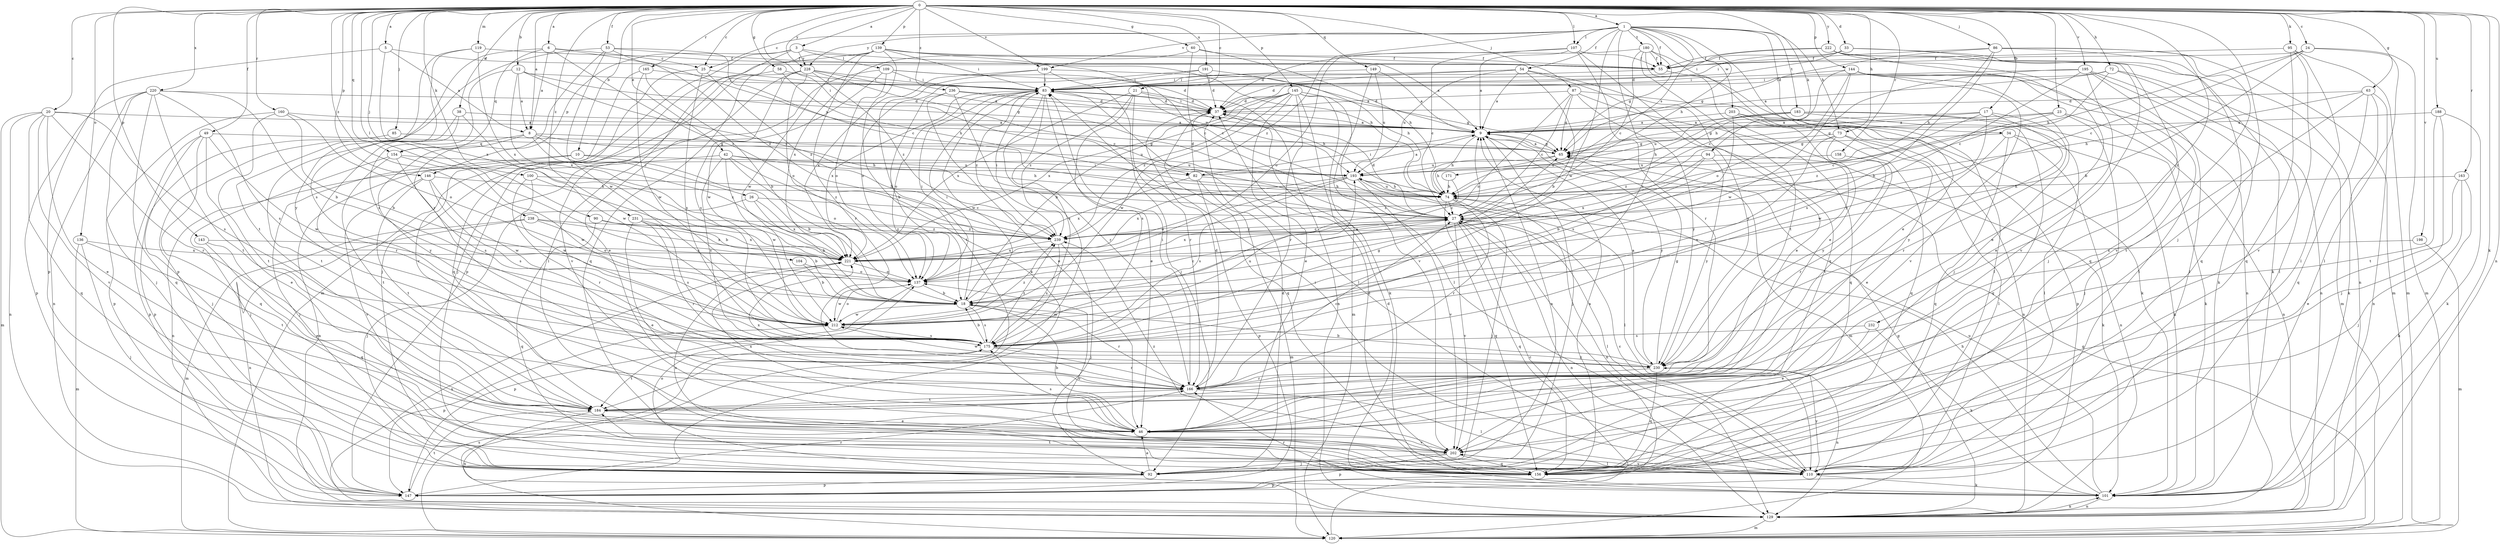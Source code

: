 strict digraph  {
0;
1;
3;
5;
6;
8;
9;
10;
12;
17;
18;
20;
21;
23;
24;
25;
26;
27;
33;
34;
37;
38;
42;
46;
49;
53;
54;
55;
58;
60;
63;
65;
72;
73;
74;
82;
83;
85;
86;
87;
90;
92;
94;
95;
100;
101;
104;
107;
109;
110;
119;
120;
129;
136;
137;
139;
143;
144;
145;
146;
147;
149;
154;
156;
158;
160;
163;
165;
166;
171;
175;
180;
183;
184;
188;
191;
193;
195;
198;
199;
202;
203;
212;
220;
221;
222;
228;
230;
231;
232;
236;
238;
239;
0 -> 1  [label=a];
0 -> 3  [label=a];
0 -> 5  [label=a];
0 -> 6  [label=a];
0 -> 8  [label=a];
0 -> 10  [label=b];
0 -> 12  [label=b];
0 -> 17  [label=b];
0 -> 20  [label=c];
0 -> 21  [label=c];
0 -> 23  [label=c];
0 -> 24  [label=c];
0 -> 25  [label=c];
0 -> 33  [label=d];
0 -> 38  [label=e];
0 -> 42  [label=e];
0 -> 49  [label=f];
0 -> 53  [label=f];
0 -> 58  [label=g];
0 -> 60  [label=g];
0 -> 63  [label=g];
0 -> 72  [label=h];
0 -> 73  [label=h];
0 -> 82  [label=i];
0 -> 85  [label=j];
0 -> 86  [label=j];
0 -> 87  [label=j];
0 -> 90  [label=j];
0 -> 92  [label=j];
0 -> 94  [label=k];
0 -> 95  [label=k];
0 -> 100  [label=k];
0 -> 101  [label=k];
0 -> 104  [label=l];
0 -> 107  [label=l];
0 -> 119  [label=m];
0 -> 129  [label=n];
0 -> 136  [label=o];
0 -> 139  [label=p];
0 -> 143  [label=p];
0 -> 144  [label=p];
0 -> 145  [label=p];
0 -> 146  [label=p];
0 -> 149  [label=q];
0 -> 154  [label=q];
0 -> 158  [label=r];
0 -> 160  [label=r];
0 -> 163  [label=r];
0 -> 165  [label=r];
0 -> 188  [label=u];
0 -> 191  [label=u];
0 -> 195  [label=v];
0 -> 198  [label=v];
0 -> 199  [label=v];
0 -> 220  [label=x];
0 -> 222  [label=y];
0 -> 228  [label=y];
0 -> 231  [label=z];
0 -> 232  [label=z];
0 -> 236  [label=z];
0 -> 238  [label=z];
1 -> 25  [label=c];
1 -> 34  [label=d];
1 -> 46  [label=e];
1 -> 54  [label=f];
1 -> 55  [label=f];
1 -> 73  [label=h];
1 -> 74  [label=h];
1 -> 107  [label=l];
1 -> 171  [label=s];
1 -> 175  [label=s];
1 -> 180  [label=t];
1 -> 183  [label=t];
1 -> 199  [label=v];
1 -> 203  [label=w];
1 -> 212  [label=w];
1 -> 228  [label=y];
1 -> 239  [label=z];
3 -> 74  [label=h];
3 -> 109  [label=l];
3 -> 110  [label=l];
3 -> 120  [label=m];
3 -> 146  [label=p];
3 -> 228  [label=y];
5 -> 8  [label=a];
5 -> 55  [label=f];
5 -> 147  [label=p];
5 -> 221  [label=x];
6 -> 8  [label=a];
6 -> 25  [label=c];
6 -> 154  [label=q];
6 -> 184  [label=t];
6 -> 193  [label=u];
6 -> 239  [label=z];
8 -> 26  [label=c];
8 -> 74  [label=h];
8 -> 154  [label=q];
8 -> 193  [label=u];
8 -> 221  [label=x];
8 -> 230  [label=y];
9 -> 65  [label=g];
9 -> 74  [label=h];
9 -> 82  [label=i];
9 -> 92  [label=j];
9 -> 120  [label=m];
9 -> 230  [label=y];
10 -> 18  [label=b];
10 -> 82  [label=i];
10 -> 92  [label=j];
10 -> 129  [label=n];
12 -> 8  [label=a];
12 -> 27  [label=c];
12 -> 65  [label=g];
12 -> 83  [label=i];
12 -> 175  [label=s];
12 -> 221  [label=x];
17 -> 9  [label=a];
17 -> 65  [label=g];
17 -> 166  [label=r];
17 -> 212  [label=w];
17 -> 230  [label=y];
17 -> 239  [label=z];
18 -> 27  [label=c];
18 -> 83  [label=i];
18 -> 166  [label=r];
18 -> 175  [label=s];
18 -> 212  [label=w];
20 -> 9  [label=a];
20 -> 46  [label=e];
20 -> 120  [label=m];
20 -> 129  [label=n];
20 -> 156  [label=q];
20 -> 166  [label=r];
20 -> 175  [label=s];
20 -> 202  [label=v];
21 -> 37  [label=d];
21 -> 129  [label=n];
21 -> 166  [label=r];
21 -> 175  [label=s];
21 -> 221  [label=x];
21 -> 239  [label=z];
23 -> 9  [label=a];
23 -> 27  [label=c];
23 -> 65  [label=g];
23 -> 92  [label=j];
23 -> 129  [label=n];
24 -> 18  [label=b];
24 -> 27  [label=c];
24 -> 55  [label=f];
24 -> 74  [label=h];
24 -> 110  [label=l];
24 -> 120  [label=m];
25 -> 83  [label=i];
25 -> 156  [label=q];
25 -> 175  [label=s];
25 -> 239  [label=z];
26 -> 18  [label=b];
26 -> 27  [label=c];
26 -> 92  [label=j];
26 -> 221  [label=x];
27 -> 37  [label=d];
27 -> 110  [label=l];
27 -> 129  [label=n];
27 -> 156  [label=q];
27 -> 202  [label=v];
27 -> 221  [label=x];
27 -> 239  [label=z];
33 -> 37  [label=d];
33 -> 55  [label=f];
33 -> 83  [label=i];
33 -> 101  [label=k];
33 -> 129  [label=n];
34 -> 65  [label=g];
34 -> 101  [label=k];
34 -> 129  [label=n];
34 -> 156  [label=q];
34 -> 184  [label=t];
37 -> 9  [label=a];
37 -> 83  [label=i];
37 -> 156  [label=q];
38 -> 9  [label=a];
38 -> 166  [label=r];
38 -> 184  [label=t];
38 -> 212  [label=w];
42 -> 74  [label=h];
42 -> 129  [label=n];
42 -> 137  [label=o];
42 -> 175  [label=s];
42 -> 193  [label=u];
42 -> 212  [label=w];
42 -> 239  [label=z];
46 -> 18  [label=b];
46 -> 175  [label=s];
46 -> 202  [label=v];
46 -> 221  [label=x];
49 -> 46  [label=e];
49 -> 65  [label=g];
49 -> 92  [label=j];
49 -> 147  [label=p];
49 -> 156  [label=q];
49 -> 212  [label=w];
53 -> 27  [label=c];
53 -> 55  [label=f];
53 -> 147  [label=p];
53 -> 212  [label=w];
53 -> 230  [label=y];
53 -> 239  [label=z];
54 -> 9  [label=a];
54 -> 18  [label=b];
54 -> 37  [label=d];
54 -> 46  [label=e];
54 -> 83  [label=i];
54 -> 193  [label=u];
54 -> 230  [label=y];
55 -> 83  [label=i];
55 -> 110  [label=l];
58 -> 74  [label=h];
58 -> 83  [label=i];
58 -> 202  [label=v];
60 -> 27  [label=c];
60 -> 55  [label=f];
60 -> 74  [label=h];
60 -> 221  [label=x];
63 -> 37  [label=d];
63 -> 74  [label=h];
63 -> 101  [label=k];
63 -> 129  [label=n];
63 -> 156  [label=q];
63 -> 184  [label=t];
65 -> 9  [label=a];
65 -> 74  [label=h];
65 -> 193  [label=u];
72 -> 9  [label=a];
72 -> 27  [label=c];
72 -> 83  [label=i];
72 -> 110  [label=l];
72 -> 120  [label=m];
73 -> 46  [label=e];
73 -> 65  [label=g];
73 -> 110  [label=l];
73 -> 175  [label=s];
73 -> 230  [label=y];
73 -> 239  [label=z];
74 -> 27  [label=c];
74 -> 92  [label=j];
74 -> 129  [label=n];
74 -> 156  [label=q];
74 -> 166  [label=r];
74 -> 193  [label=u];
82 -> 9  [label=a];
82 -> 37  [label=d];
82 -> 74  [label=h];
82 -> 120  [label=m];
82 -> 147  [label=p];
82 -> 221  [label=x];
83 -> 37  [label=d];
83 -> 46  [label=e];
83 -> 74  [label=h];
83 -> 110  [label=l];
83 -> 120  [label=m];
83 -> 137  [label=o];
83 -> 175  [label=s];
83 -> 212  [label=w];
83 -> 221  [label=x];
83 -> 239  [label=z];
85 -> 65  [label=g];
85 -> 147  [label=p];
86 -> 18  [label=b];
86 -> 55  [label=f];
86 -> 65  [label=g];
86 -> 74  [label=h];
86 -> 120  [label=m];
86 -> 156  [label=q];
86 -> 202  [label=v];
87 -> 27  [label=c];
87 -> 37  [label=d];
87 -> 65  [label=g];
87 -> 101  [label=k];
87 -> 137  [label=o];
87 -> 156  [label=q];
87 -> 230  [label=y];
90 -> 18  [label=b];
90 -> 156  [label=q];
90 -> 239  [label=z];
92 -> 9  [label=a];
92 -> 37  [label=d];
92 -> 46  [label=e];
92 -> 137  [label=o];
92 -> 147  [label=p];
94 -> 18  [label=b];
94 -> 101  [label=k];
94 -> 193  [label=u];
94 -> 221  [label=x];
94 -> 230  [label=y];
95 -> 55  [label=f];
95 -> 110  [label=l];
95 -> 120  [label=m];
95 -> 156  [label=q];
95 -> 202  [label=v];
100 -> 18  [label=b];
100 -> 74  [label=h];
100 -> 166  [label=r];
100 -> 212  [label=w];
101 -> 37  [label=d];
101 -> 74  [label=h];
101 -> 129  [label=n];
101 -> 166  [label=r];
101 -> 193  [label=u];
104 -> 18  [label=b];
104 -> 137  [label=o];
107 -> 9  [label=a];
107 -> 27  [label=c];
107 -> 55  [label=f];
107 -> 137  [label=o];
107 -> 156  [label=q];
107 -> 166  [label=r];
109 -> 37  [label=d];
109 -> 83  [label=i];
109 -> 92  [label=j];
109 -> 137  [label=o];
109 -> 193  [label=u];
109 -> 212  [label=w];
110 -> 27  [label=c];
110 -> 83  [label=i];
110 -> 101  [label=k];
110 -> 137  [label=o];
110 -> 202  [label=v];
110 -> 221  [label=x];
110 -> 230  [label=y];
119 -> 55  [label=f];
119 -> 175  [label=s];
119 -> 221  [label=x];
119 -> 230  [label=y];
120 -> 27  [label=c];
120 -> 65  [label=g];
120 -> 175  [label=s];
129 -> 65  [label=g];
129 -> 101  [label=k];
129 -> 120  [label=m];
129 -> 221  [label=x];
136 -> 92  [label=j];
136 -> 120  [label=m];
136 -> 184  [label=t];
136 -> 221  [label=x];
137 -> 18  [label=b];
137 -> 83  [label=i];
137 -> 147  [label=p];
137 -> 212  [label=w];
139 -> 9  [label=a];
139 -> 27  [label=c];
139 -> 55  [label=f];
139 -> 83  [label=i];
139 -> 101  [label=k];
139 -> 147  [label=p];
139 -> 156  [label=q];
139 -> 166  [label=r];
139 -> 212  [label=w];
143 -> 46  [label=e];
143 -> 156  [label=q];
143 -> 221  [label=x];
144 -> 74  [label=h];
144 -> 83  [label=i];
144 -> 92  [label=j];
144 -> 110  [label=l];
144 -> 129  [label=n];
144 -> 137  [label=o];
144 -> 202  [label=v];
144 -> 212  [label=w];
145 -> 18  [label=b];
145 -> 37  [label=d];
145 -> 46  [label=e];
145 -> 65  [label=g];
145 -> 101  [label=k];
145 -> 110  [label=l];
145 -> 120  [label=m];
145 -> 166  [label=r];
145 -> 212  [label=w];
145 -> 221  [label=x];
145 -> 239  [label=z];
146 -> 74  [label=h];
146 -> 175  [label=s];
146 -> 184  [label=t];
146 -> 202  [label=v];
146 -> 212  [label=w];
147 -> 27  [label=c];
147 -> 166  [label=r];
147 -> 184  [label=t];
149 -> 9  [label=a];
149 -> 83  [label=i];
149 -> 193  [label=u];
149 -> 202  [label=v];
154 -> 92  [label=j];
154 -> 175  [label=s];
154 -> 184  [label=t];
154 -> 193  [label=u];
154 -> 212  [label=w];
156 -> 9  [label=a];
156 -> 37  [label=d];
156 -> 147  [label=p];
156 -> 184  [label=t];
158 -> 166  [label=r];
158 -> 193  [label=u];
160 -> 9  [label=a];
160 -> 18  [label=b];
160 -> 137  [label=o];
160 -> 147  [label=p];
160 -> 184  [label=t];
163 -> 46  [label=e];
163 -> 74  [label=h];
163 -> 92  [label=j];
163 -> 101  [label=k];
165 -> 18  [label=b];
165 -> 83  [label=i];
165 -> 202  [label=v];
165 -> 212  [label=w];
166 -> 27  [label=c];
166 -> 37  [label=d];
166 -> 83  [label=i];
166 -> 110  [label=l];
166 -> 184  [label=t];
166 -> 221  [label=x];
171 -> 74  [label=h];
171 -> 239  [label=z];
175 -> 18  [label=b];
175 -> 65  [label=g];
175 -> 166  [label=r];
175 -> 184  [label=t];
175 -> 193  [label=u];
175 -> 230  [label=y];
175 -> 239  [label=z];
180 -> 27  [label=c];
180 -> 37  [label=d];
180 -> 46  [label=e];
180 -> 55  [label=f];
180 -> 65  [label=g];
180 -> 184  [label=t];
180 -> 230  [label=y];
183 -> 9  [label=a];
183 -> 74  [label=h];
183 -> 101  [label=k];
183 -> 110  [label=l];
183 -> 156  [label=q];
183 -> 193  [label=u];
184 -> 46  [label=e];
184 -> 129  [label=n];
188 -> 9  [label=a];
188 -> 92  [label=j];
188 -> 101  [label=k];
188 -> 184  [label=t];
191 -> 37  [label=d];
191 -> 74  [label=h];
191 -> 83  [label=i];
191 -> 137  [label=o];
193 -> 74  [label=h];
193 -> 110  [label=l];
193 -> 137  [label=o];
193 -> 175  [label=s];
193 -> 202  [label=v];
193 -> 221  [label=x];
195 -> 27  [label=c];
195 -> 46  [label=e];
195 -> 83  [label=i];
195 -> 101  [label=k];
195 -> 110  [label=l];
195 -> 129  [label=n];
195 -> 175  [label=s];
198 -> 120  [label=m];
198 -> 221  [label=x];
199 -> 9  [label=a];
199 -> 83  [label=i];
199 -> 92  [label=j];
199 -> 184  [label=t];
199 -> 221  [label=x];
202 -> 92  [label=j];
202 -> 110  [label=l];
202 -> 147  [label=p];
202 -> 156  [label=q];
202 -> 239  [label=z];
203 -> 9  [label=a];
203 -> 129  [label=n];
203 -> 147  [label=p];
203 -> 156  [label=q];
203 -> 175  [label=s];
212 -> 9  [label=a];
212 -> 137  [label=o];
212 -> 147  [label=p];
212 -> 175  [label=s];
212 -> 239  [label=z];
220 -> 18  [label=b];
220 -> 37  [label=d];
220 -> 92  [label=j];
220 -> 129  [label=n];
220 -> 147  [label=p];
220 -> 156  [label=q];
220 -> 175  [label=s];
220 -> 184  [label=t];
221 -> 137  [label=o];
222 -> 46  [label=e];
222 -> 55  [label=f];
222 -> 83  [label=i];
222 -> 92  [label=j];
222 -> 156  [label=q];
222 -> 202  [label=v];
228 -> 9  [label=a];
228 -> 27  [label=c];
228 -> 46  [label=e];
228 -> 83  [label=i];
228 -> 92  [label=j];
228 -> 137  [label=o];
228 -> 175  [label=s];
228 -> 239  [label=z];
230 -> 9  [label=a];
230 -> 18  [label=b];
230 -> 65  [label=g];
230 -> 129  [label=n];
230 -> 156  [label=q];
230 -> 166  [label=r];
230 -> 212  [label=w];
231 -> 46  [label=e];
231 -> 166  [label=r];
231 -> 175  [label=s];
231 -> 221  [label=x];
231 -> 239  [label=z];
232 -> 46  [label=e];
232 -> 101  [label=k];
232 -> 175  [label=s];
236 -> 9  [label=a];
236 -> 18  [label=b];
236 -> 37  [label=d];
236 -> 46  [label=e];
236 -> 166  [label=r];
238 -> 120  [label=m];
238 -> 129  [label=n];
238 -> 137  [label=o];
238 -> 221  [label=x];
238 -> 239  [label=z];
239 -> 27  [label=c];
239 -> 83  [label=i];
239 -> 92  [label=j];
239 -> 175  [label=s];
239 -> 221  [label=x];
}

